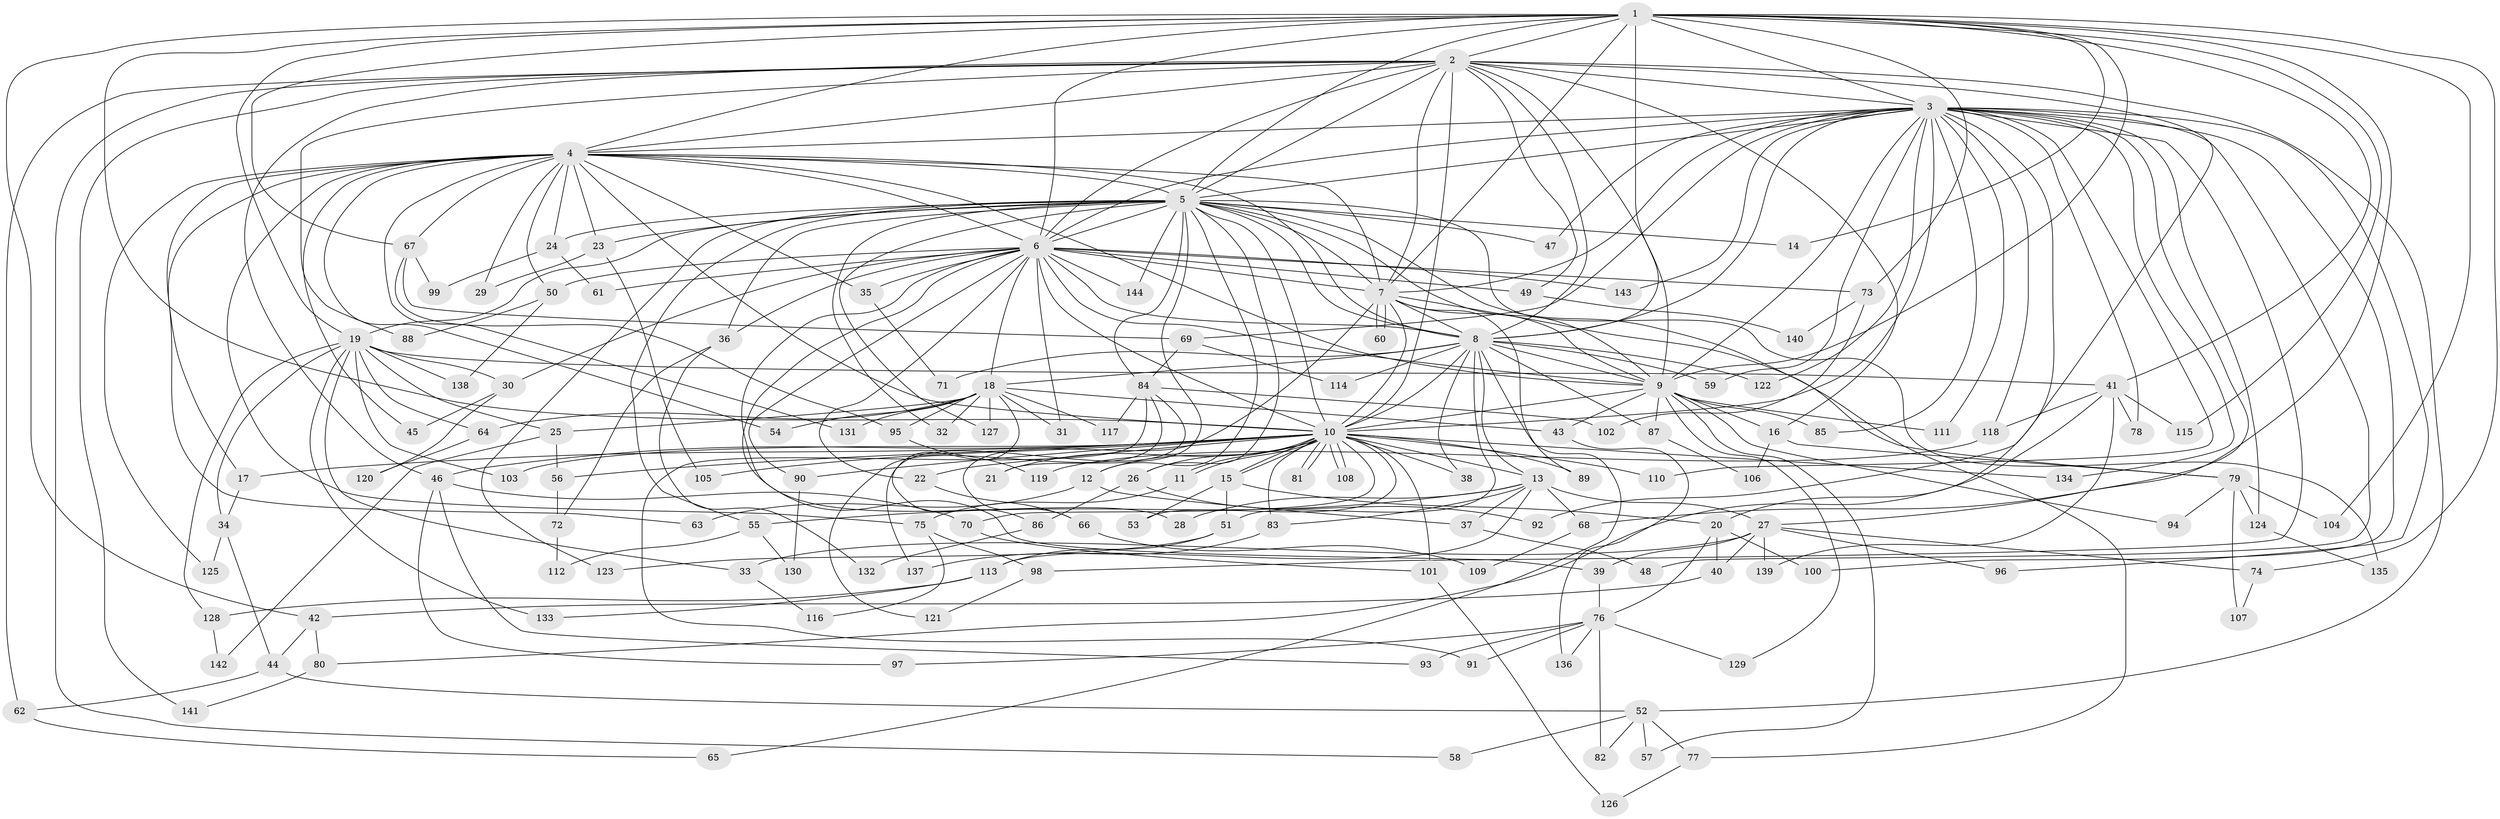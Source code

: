// Generated by graph-tools (version 1.1) at 2025/49/03/09/25 03:49:32]
// undirected, 144 vertices, 313 edges
graph export_dot {
graph [start="1"]
  node [color=gray90,style=filled];
  1;
  2;
  3;
  4;
  5;
  6;
  7;
  8;
  9;
  10;
  11;
  12;
  13;
  14;
  15;
  16;
  17;
  18;
  19;
  20;
  21;
  22;
  23;
  24;
  25;
  26;
  27;
  28;
  29;
  30;
  31;
  32;
  33;
  34;
  35;
  36;
  37;
  38;
  39;
  40;
  41;
  42;
  43;
  44;
  45;
  46;
  47;
  48;
  49;
  50;
  51;
  52;
  53;
  54;
  55;
  56;
  57;
  58;
  59;
  60;
  61;
  62;
  63;
  64;
  65;
  66;
  67;
  68;
  69;
  70;
  71;
  72;
  73;
  74;
  75;
  76;
  77;
  78;
  79;
  80;
  81;
  82;
  83;
  84;
  85;
  86;
  87;
  88;
  89;
  90;
  91;
  92;
  93;
  94;
  95;
  96;
  97;
  98;
  99;
  100;
  101;
  102;
  103;
  104;
  105;
  106;
  107;
  108;
  109;
  110;
  111;
  112;
  113;
  114;
  115;
  116;
  117;
  118;
  119;
  120;
  121;
  122;
  123;
  124;
  125;
  126;
  127;
  128;
  129;
  130;
  131;
  132;
  133;
  134;
  135;
  136;
  137;
  138;
  139;
  140;
  141;
  142;
  143;
  144;
  1 -- 2;
  1 -- 3;
  1 -- 4;
  1 -- 5;
  1 -- 6;
  1 -- 7;
  1 -- 8;
  1 -- 9;
  1 -- 10;
  1 -- 14;
  1 -- 19;
  1 -- 41;
  1 -- 42;
  1 -- 67;
  1 -- 68;
  1 -- 73;
  1 -- 74;
  1 -- 104;
  1 -- 115;
  2 -- 3;
  2 -- 4;
  2 -- 5;
  2 -- 6;
  2 -- 7;
  2 -- 8;
  2 -- 9;
  2 -- 10;
  2 -- 16;
  2 -- 46;
  2 -- 49;
  2 -- 52;
  2 -- 58;
  2 -- 62;
  2 -- 88;
  2 -- 92;
  2 -- 141;
  3 -- 4;
  3 -- 5;
  3 -- 6;
  3 -- 7;
  3 -- 8;
  3 -- 9;
  3 -- 10;
  3 -- 20;
  3 -- 27;
  3 -- 47;
  3 -- 48;
  3 -- 59;
  3 -- 69;
  3 -- 78;
  3 -- 85;
  3 -- 96;
  3 -- 98;
  3 -- 100;
  3 -- 110;
  3 -- 111;
  3 -- 118;
  3 -- 122;
  3 -- 124;
  3 -- 134;
  3 -- 143;
  4 -- 5;
  4 -- 6;
  4 -- 7;
  4 -- 8;
  4 -- 9;
  4 -- 10;
  4 -- 17;
  4 -- 23;
  4 -- 24;
  4 -- 29;
  4 -- 35;
  4 -- 45;
  4 -- 50;
  4 -- 54;
  4 -- 63;
  4 -- 67;
  4 -- 75;
  4 -- 125;
  4 -- 131;
  5 -- 6;
  5 -- 7;
  5 -- 8;
  5 -- 9;
  5 -- 10;
  5 -- 12;
  5 -- 14;
  5 -- 19;
  5 -- 21;
  5 -- 23;
  5 -- 24;
  5 -- 26;
  5 -- 32;
  5 -- 36;
  5 -- 47;
  5 -- 55;
  5 -- 77;
  5 -- 84;
  5 -- 123;
  5 -- 127;
  5 -- 135;
  5 -- 144;
  6 -- 7;
  6 -- 8;
  6 -- 9;
  6 -- 10;
  6 -- 18;
  6 -- 22;
  6 -- 28;
  6 -- 30;
  6 -- 31;
  6 -- 35;
  6 -- 36;
  6 -- 39;
  6 -- 49;
  6 -- 50;
  6 -- 61;
  6 -- 73;
  6 -- 90;
  6 -- 143;
  6 -- 144;
  7 -- 8;
  7 -- 9;
  7 -- 10;
  7 -- 60;
  7 -- 60;
  7 -- 66;
  7 -- 79;
  7 -- 89;
  8 -- 9;
  8 -- 10;
  8 -- 13;
  8 -- 18;
  8 -- 38;
  8 -- 51;
  8 -- 59;
  8 -- 65;
  8 -- 71;
  8 -- 87;
  8 -- 114;
  8 -- 122;
  9 -- 10;
  9 -- 16;
  9 -- 43;
  9 -- 57;
  9 -- 85;
  9 -- 87;
  9 -- 94;
  9 -- 111;
  9 -- 129;
  10 -- 11;
  10 -- 11;
  10 -- 12;
  10 -- 13;
  10 -- 15;
  10 -- 15;
  10 -- 17;
  10 -- 21;
  10 -- 22;
  10 -- 26;
  10 -- 38;
  10 -- 46;
  10 -- 53;
  10 -- 56;
  10 -- 70;
  10 -- 81;
  10 -- 81;
  10 -- 83;
  10 -- 89;
  10 -- 90;
  10 -- 101;
  10 -- 103;
  10 -- 105;
  10 -- 108;
  10 -- 108;
  10 -- 110;
  10 -- 134;
  11 -- 75;
  12 -- 37;
  12 -- 63;
  13 -- 27;
  13 -- 28;
  13 -- 37;
  13 -- 55;
  13 -- 68;
  13 -- 83;
  13 -- 113;
  15 -- 20;
  15 -- 51;
  15 -- 53;
  16 -- 79;
  16 -- 106;
  17 -- 34;
  18 -- 25;
  18 -- 31;
  18 -- 32;
  18 -- 43;
  18 -- 54;
  18 -- 64;
  18 -- 86;
  18 -- 95;
  18 -- 117;
  18 -- 127;
  18 -- 131;
  19 -- 25;
  19 -- 30;
  19 -- 33;
  19 -- 34;
  19 -- 41;
  19 -- 64;
  19 -- 103;
  19 -- 128;
  19 -- 133;
  19 -- 138;
  20 -- 40;
  20 -- 76;
  20 -- 100;
  22 -- 66;
  23 -- 29;
  23 -- 105;
  24 -- 61;
  24 -- 99;
  25 -- 56;
  25 -- 142;
  26 -- 86;
  26 -- 92;
  27 -- 33;
  27 -- 39;
  27 -- 40;
  27 -- 74;
  27 -- 96;
  27 -- 139;
  30 -- 45;
  30 -- 120;
  33 -- 116;
  34 -- 44;
  34 -- 125;
  35 -- 71;
  36 -- 72;
  36 -- 132;
  37 -- 48;
  39 -- 76;
  40 -- 42;
  41 -- 78;
  41 -- 80;
  41 -- 115;
  41 -- 118;
  41 -- 139;
  42 -- 44;
  42 -- 80;
  43 -- 136;
  44 -- 52;
  44 -- 62;
  46 -- 70;
  46 -- 93;
  46 -- 97;
  49 -- 140;
  50 -- 88;
  50 -- 138;
  51 -- 113;
  51 -- 123;
  52 -- 57;
  52 -- 58;
  52 -- 77;
  52 -- 82;
  55 -- 112;
  55 -- 130;
  56 -- 72;
  62 -- 65;
  64 -- 120;
  66 -- 109;
  67 -- 69;
  67 -- 95;
  67 -- 99;
  68 -- 109;
  69 -- 84;
  69 -- 114;
  70 -- 101;
  72 -- 112;
  73 -- 102;
  73 -- 140;
  74 -- 107;
  75 -- 98;
  75 -- 116;
  76 -- 82;
  76 -- 91;
  76 -- 93;
  76 -- 97;
  76 -- 129;
  76 -- 136;
  77 -- 126;
  79 -- 94;
  79 -- 104;
  79 -- 107;
  79 -- 124;
  80 -- 141;
  83 -- 137;
  84 -- 91;
  84 -- 102;
  84 -- 117;
  84 -- 121;
  84 -- 137;
  86 -- 132;
  87 -- 106;
  90 -- 130;
  95 -- 119;
  98 -- 121;
  101 -- 126;
  113 -- 128;
  113 -- 133;
  118 -- 119;
  124 -- 135;
  128 -- 142;
}
